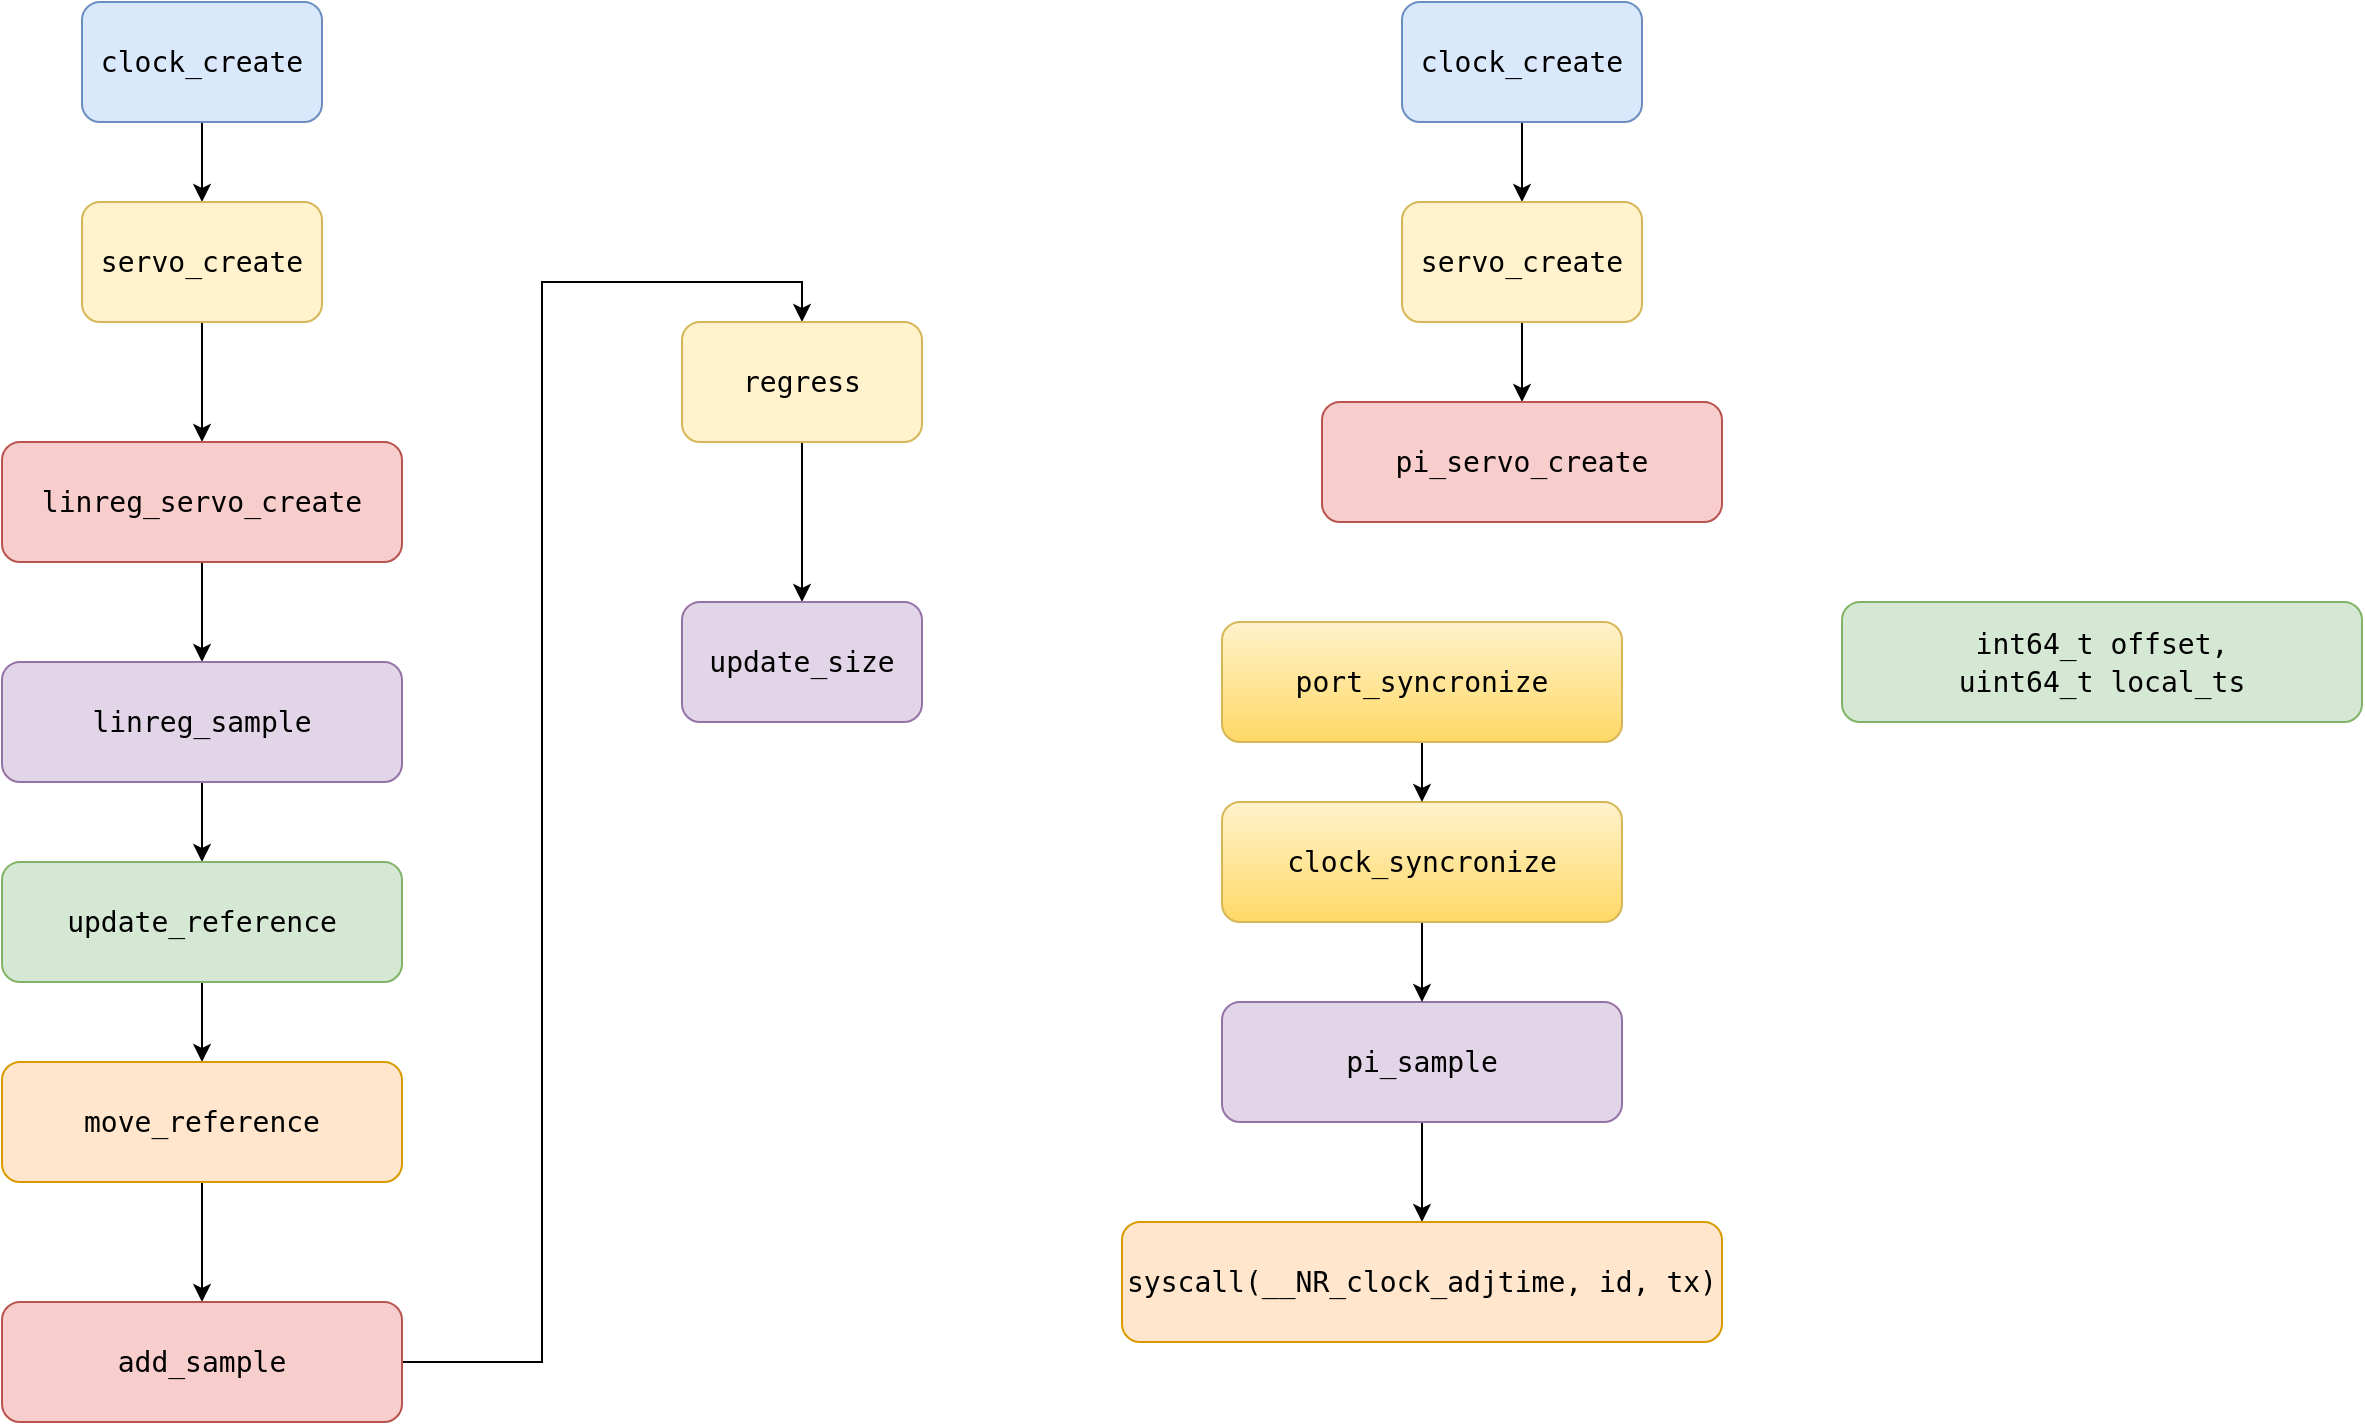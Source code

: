 <mxfile version="14.8.5" type="github">
  <diagram id="0e4Jp00zzM7mLS0odbhh" name="Page-1">
    <mxGraphModel dx="2272" dy="882" grid="1" gridSize="10" guides="1" tooltips="1" connect="1" arrows="1" fold="1" page="1" pageScale="1" pageWidth="850" pageHeight="1100" math="0" shadow="0">
      <root>
        <mxCell id="0" />
        <mxCell id="1" parent="0" />
        <mxCell id="90cAt32pgILxvTnnY0bB-4" style="edgeStyle=orthogonalEdgeStyle;rounded=0;orthogonalLoop=1;jettySize=auto;html=1;entryX=0.5;entryY=0;entryDx=0;entryDy=0;" parent="1" source="90cAt32pgILxvTnnY0bB-1" target="90cAt32pgILxvTnnY0bB-3" edge="1">
          <mxGeometry relative="1" as="geometry" />
        </mxCell>
        <mxCell id="90cAt32pgILxvTnnY0bB-1" value="&lt;div style=&quot;font-family: &amp;#34;droid sans mono&amp;#34; , &amp;#34;monospace&amp;#34; , monospace , &amp;#34;droid sans fallback&amp;#34; ; font-weight: normal ; font-size: 14px ; line-height: 19px&quot;&gt;&lt;div&gt;&lt;span style=&quot;background-color: transparent&quot;&gt;clock_create&lt;/span&gt;&lt;/div&gt;&lt;/div&gt;" style="rounded=1;whiteSpace=wrap;html=1;fillColor=#dae8fc;strokeColor=#6c8ebf;" parent="1" vertex="1">
          <mxGeometry x="-220" y="160" width="120" height="60" as="geometry" />
        </mxCell>
        <mxCell id="90cAt32pgILxvTnnY0bB-7" style="edgeStyle=orthogonalEdgeStyle;rounded=0;orthogonalLoop=1;jettySize=auto;html=1;" parent="1" source="90cAt32pgILxvTnnY0bB-3" target="90cAt32pgILxvTnnY0bB-6" edge="1">
          <mxGeometry relative="1" as="geometry" />
        </mxCell>
        <mxCell id="90cAt32pgILxvTnnY0bB-3" value="&lt;div style=&quot;font-family: &amp;#34;droid sans mono&amp;#34; , &amp;#34;monospace&amp;#34; , monospace , &amp;#34;droid sans fallback&amp;#34; ; font-weight: normal ; font-size: 14px ; line-height: 19px&quot;&gt;&lt;div&gt;&lt;span style=&quot;background-color: transparent&quot;&gt;servo_create&lt;/span&gt;&lt;/div&gt;&lt;/div&gt;" style="rounded=1;whiteSpace=wrap;html=1;fillColor=#fff2cc;strokeColor=#d6b656;" parent="1" vertex="1">
          <mxGeometry x="-220" y="260" width="120" height="60" as="geometry" />
        </mxCell>
        <mxCell id="90cAt32pgILxvTnnY0bB-10" style="edgeStyle=orthogonalEdgeStyle;rounded=0;orthogonalLoop=1;jettySize=auto;html=1;" parent="1" source="90cAt32pgILxvTnnY0bB-6" target="90cAt32pgILxvTnnY0bB-9" edge="1">
          <mxGeometry relative="1" as="geometry" />
        </mxCell>
        <mxCell id="90cAt32pgILxvTnnY0bB-6" value="&lt;div style=&quot;font-family: &amp;#34;droid sans mono&amp;#34; , &amp;#34;monospace&amp;#34; , monospace , &amp;#34;droid sans fallback&amp;#34; ; font-weight: normal ; font-size: 14px ; line-height: 19px&quot;&gt;&lt;div&gt;&lt;span style=&quot;background-color: transparent&quot;&gt;linreg_servo_create&lt;/span&gt;&lt;/div&gt;&lt;/div&gt;" style="rounded=1;whiteSpace=wrap;html=1;fillColor=#f8cecc;strokeColor=#b85450;" parent="1" vertex="1">
          <mxGeometry x="-260" y="380" width="200" height="60" as="geometry" />
        </mxCell>
        <mxCell id="90cAt32pgILxvTnnY0bB-16" style="edgeStyle=orthogonalEdgeStyle;rounded=0;orthogonalLoop=1;jettySize=auto;html=1;" parent="1" source="90cAt32pgILxvTnnY0bB-9" target="90cAt32pgILxvTnnY0bB-13" edge="1">
          <mxGeometry relative="1" as="geometry" />
        </mxCell>
        <mxCell id="90cAt32pgILxvTnnY0bB-9" value="&lt;div style=&quot;font-family: &amp;#34;droid sans mono&amp;#34; , &amp;#34;monospace&amp;#34; , monospace , &amp;#34;droid sans fallback&amp;#34; ; font-weight: normal ; font-size: 14px ; line-height: 19px&quot;&gt;&lt;div&gt;&lt;span style=&quot;background-color: transparent&quot;&gt;linreg_sample&lt;/span&gt;&lt;/div&gt;&lt;/div&gt;" style="rounded=1;whiteSpace=wrap;html=1;fillColor=#e1d5e7;strokeColor=#9673a6;" parent="1" vertex="1">
          <mxGeometry x="-260" y="490" width="200" height="60" as="geometry" />
        </mxCell>
        <mxCell id="90cAt32pgILxvTnnY0bB-17" style="edgeStyle=orthogonalEdgeStyle;rounded=0;orthogonalLoop=1;jettySize=auto;html=1;entryX=0.5;entryY=0;entryDx=0;entryDy=0;" parent="1" source="90cAt32pgILxvTnnY0bB-13" target="90cAt32pgILxvTnnY0bB-15" edge="1">
          <mxGeometry relative="1" as="geometry" />
        </mxCell>
        <mxCell id="90cAt32pgILxvTnnY0bB-13" value="&lt;div style=&quot;font-family: &amp;#34;droid sans mono&amp;#34; , &amp;#34;monospace&amp;#34; , monospace , &amp;#34;droid sans fallback&amp;#34; ; font-weight: normal ; font-size: 14px ; line-height: 19px&quot;&gt;&lt;div&gt;&lt;span style=&quot;background-color: transparent&quot;&gt;update_reference&lt;/span&gt;&lt;/div&gt;&lt;/div&gt;" style="rounded=1;whiteSpace=wrap;html=1;fillColor=#d5e8d4;strokeColor=#82b366;" parent="1" vertex="1">
          <mxGeometry x="-260" y="590" width="200" height="60" as="geometry" />
        </mxCell>
        <mxCell id="90cAt32pgILxvTnnY0bB-19" style="edgeStyle=orthogonalEdgeStyle;rounded=0;orthogonalLoop=1;jettySize=auto;html=1;entryX=0.5;entryY=0;entryDx=0;entryDy=0;" parent="1" source="90cAt32pgILxvTnnY0bB-15" target="90cAt32pgILxvTnnY0bB-18" edge="1">
          <mxGeometry relative="1" as="geometry" />
        </mxCell>
        <mxCell id="90cAt32pgILxvTnnY0bB-15" value="&lt;div&gt;&lt;div style=&quot;font-family: &amp;#34;droid sans mono&amp;#34; , &amp;#34;monospace&amp;#34; , monospace , &amp;#34;droid sans fallback&amp;#34; ; font-weight: normal ; font-size: 14px ; line-height: 19px&quot;&gt;&lt;div&gt;&lt;span style=&quot;background-color: transparent&quot;&gt;move_reference&lt;/span&gt;&lt;/div&gt;&lt;/div&gt;&lt;/div&gt;" style="rounded=1;whiteSpace=wrap;html=1;fillColor=#ffe6cc;strokeColor=#d79b00;" parent="1" vertex="1">
          <mxGeometry x="-260" y="690" width="200" height="60" as="geometry" />
        </mxCell>
        <mxCell id="90cAt32pgILxvTnnY0bB-21" style="edgeStyle=orthogonalEdgeStyle;rounded=0;orthogonalLoop=1;jettySize=auto;html=1;entryX=0.5;entryY=0;entryDx=0;entryDy=0;" parent="1" source="90cAt32pgILxvTnnY0bB-18" target="90cAt32pgILxvTnnY0bB-20" edge="1">
          <mxGeometry relative="1" as="geometry" />
        </mxCell>
        <mxCell id="90cAt32pgILxvTnnY0bB-18" value="&lt;div style=&quot;font-family: &amp;#34;droid sans mono&amp;#34; , &amp;#34;monospace&amp;#34; , monospace , &amp;#34;droid sans fallback&amp;#34; ; font-weight: normal ; font-size: 14px ; line-height: 19px&quot;&gt;&lt;div&gt;&lt;span style=&quot;background-color: transparent&quot;&gt;add_sample&lt;/span&gt;&lt;/div&gt;&lt;/div&gt;" style="rounded=1;whiteSpace=wrap;html=1;fillColor=#f8cecc;strokeColor=#b85450;" parent="1" vertex="1">
          <mxGeometry x="-260" y="810" width="200" height="60" as="geometry" />
        </mxCell>
        <mxCell id="90cAt32pgILxvTnnY0bB-24" style="edgeStyle=orthogonalEdgeStyle;rounded=0;orthogonalLoop=1;jettySize=auto;html=1;exitX=0.5;exitY=1;exitDx=0;exitDy=0;" parent="1" source="90cAt32pgILxvTnnY0bB-20" target="90cAt32pgILxvTnnY0bB-22" edge="1">
          <mxGeometry relative="1" as="geometry" />
        </mxCell>
        <mxCell id="90cAt32pgILxvTnnY0bB-20" value="&lt;div style=&quot;font-family: &amp;#34;droid sans mono&amp;#34; , &amp;#34;monospace&amp;#34; , monospace , &amp;#34;droid sans fallback&amp;#34; ; font-weight: normal ; font-size: 14px ; line-height: 19px&quot;&gt;&lt;div&gt;&lt;span style=&quot;background-color: transparent&quot;&gt;regress&lt;/span&gt;&lt;/div&gt;&lt;/div&gt;" style="rounded=1;whiteSpace=wrap;html=1;fillColor=#fff2cc;strokeColor=#d6b656;" parent="1" vertex="1">
          <mxGeometry x="80" y="320" width="120" height="60" as="geometry" />
        </mxCell>
        <mxCell id="90cAt32pgILxvTnnY0bB-22" value="&lt;div style=&quot;font-family: &amp;#34;droid sans mono&amp;#34; , &amp;#34;monospace&amp;#34; , monospace , &amp;#34;droid sans fallback&amp;#34; ; font-weight: normal ; font-size: 14px ; line-height: 19px&quot;&gt;&lt;div&gt;&lt;span style=&quot;background-color: transparent&quot;&gt;update_size&lt;/span&gt;&lt;/div&gt;&lt;/div&gt;" style="rounded=1;whiteSpace=wrap;html=1;fillColor=#e1d5e7;strokeColor=#9673a6;" parent="1" vertex="1">
          <mxGeometry x="80" y="460" width="120" height="60" as="geometry" />
        </mxCell>
        <mxCell id="u-79RGYAwQbiwbOdx9o6-1" style="edgeStyle=orthogonalEdgeStyle;rounded=0;orthogonalLoop=1;jettySize=auto;html=1;entryX=0.5;entryY=0;entryDx=0;entryDy=0;" parent="1" source="u-79RGYAwQbiwbOdx9o6-2" target="u-79RGYAwQbiwbOdx9o6-3" edge="1">
          <mxGeometry relative="1" as="geometry" />
        </mxCell>
        <mxCell id="u-79RGYAwQbiwbOdx9o6-2" value="&lt;div style=&quot;font-family: &amp;#34;droid sans mono&amp;#34; , &amp;#34;monospace&amp;#34; , monospace , &amp;#34;droid sans fallback&amp;#34; ; font-weight: normal ; font-size: 14px ; line-height: 19px&quot;&gt;&lt;div&gt;&lt;span style=&quot;background-color: transparent&quot;&gt;clock_create&lt;/span&gt;&lt;/div&gt;&lt;/div&gt;" style="rounded=1;whiteSpace=wrap;html=1;fillColor=#dae8fc;strokeColor=#6c8ebf;" parent="1" vertex="1">
          <mxGeometry x="440" y="160" width="120" height="60" as="geometry" />
        </mxCell>
        <mxCell id="6pTxzxF0QzeRCm71XM6k-5" style="edgeStyle=orthogonalEdgeStyle;rounded=0;orthogonalLoop=1;jettySize=auto;html=1;" parent="1" source="u-79RGYAwQbiwbOdx9o6-3" target="6pTxzxF0QzeRCm71XM6k-2" edge="1">
          <mxGeometry relative="1" as="geometry" />
        </mxCell>
        <mxCell id="u-79RGYAwQbiwbOdx9o6-3" value="&lt;div style=&quot;font-family: &amp;#34;droid sans mono&amp;#34; , &amp;#34;monospace&amp;#34; , monospace , &amp;#34;droid sans fallback&amp;#34; ; font-weight: normal ; font-size: 14px ; line-height: 19px&quot;&gt;&lt;div&gt;&lt;span style=&quot;background-color: transparent&quot;&gt;servo_create&lt;/span&gt;&lt;/div&gt;&lt;/div&gt;" style="rounded=1;whiteSpace=wrap;html=1;fillColor=#fff2cc;strokeColor=#d6b656;" parent="1" vertex="1">
          <mxGeometry x="440" y="260" width="120" height="60" as="geometry" />
        </mxCell>
        <mxCell id="6pTxzxF0QzeRCm71XM6k-2" value="&lt;div style=&quot;font-family: &amp;#34;droid sans mono&amp;#34; , &amp;#34;monospace&amp;#34; , monospace , &amp;#34;droid sans fallback&amp;#34; ; font-weight: normal ; font-size: 14px ; line-height: 19px&quot;&gt;&lt;div&gt;&lt;div style=&quot;font-family: &amp;#34;droid sans mono&amp;#34; , &amp;#34;monospace&amp;#34; , monospace , &amp;#34;droid sans fallback&amp;#34; ; font-weight: normal ; font-size: 14px ; line-height: 19px&quot;&gt;&lt;div&gt;&lt;span style=&quot;background-color: transparent&quot;&gt;pi_servo_create&lt;/span&gt;&lt;/div&gt;&lt;/div&gt;&lt;/div&gt;&lt;/div&gt;" style="rounded=1;whiteSpace=wrap;html=1;fillColor=#f8cecc;strokeColor=#b85450;" parent="1" vertex="1">
          <mxGeometry x="400" y="360" width="200" height="60" as="geometry" />
        </mxCell>
        <mxCell id="3eLvgb---EcRPswJB3mn-3" style="edgeStyle=orthogonalEdgeStyle;rounded=0;orthogonalLoop=1;jettySize=auto;html=1;entryX=0.5;entryY=0;entryDx=0;entryDy=0;" edge="1" parent="1" source="6pTxzxF0QzeRCm71XM6k-6" target="3eLvgb---EcRPswJB3mn-2">
          <mxGeometry relative="1" as="geometry" />
        </mxCell>
        <mxCell id="6pTxzxF0QzeRCm71XM6k-6" value="&lt;div style=&quot;font-family: &amp;#34;droid sans mono&amp;#34; , &amp;#34;monospace&amp;#34; , monospace , &amp;#34;droid sans fallback&amp;#34; ; font-weight: normal ; font-size: 14px ; line-height: 19px&quot;&gt;&lt;div&gt;&lt;span style=&quot;background-color: transparent&quot;&gt;pi_sample&lt;/span&gt;&lt;/div&gt;&lt;/div&gt;" style="rounded=1;whiteSpace=wrap;html=1;fillColor=#e1d5e7;strokeColor=#9673a6;" parent="1" vertex="1">
          <mxGeometry x="350" y="660" width="200" height="60" as="geometry" />
        </mxCell>
        <mxCell id="6pTxzxF0QzeRCm71XM6k-8" value="&lt;div style=&quot;font-family: &amp;#34;droid sans mono&amp;#34; , &amp;#34;monospace&amp;#34; , monospace , &amp;#34;droid sans fallback&amp;#34; ; font-weight: normal ; font-size: 14px ; line-height: 19px&quot;&gt;&lt;div&gt;&lt;span style=&quot;background-color: transparent&quot;&gt;int64_t offset,&lt;/span&gt;&lt;/div&gt;&lt;div&gt;&lt;span style=&quot;background-color: transparent&quot;&gt;            uint64_t local_ts&lt;/span&gt;&lt;/div&gt;&lt;/div&gt;" style="rounded=1;whiteSpace=wrap;html=1;fillColor=#d5e8d4;strokeColor=#82b366;" parent="1" vertex="1">
          <mxGeometry x="660" y="460" width="260" height="60" as="geometry" />
        </mxCell>
        <mxCell id="3eLvgb---EcRPswJB3mn-2" value="&lt;div style=&quot;font-family: &amp;#34;droid sans mono&amp;#34; , &amp;#34;monospace&amp;#34; , monospace , &amp;#34;droid sans fallback&amp;#34; ; font-weight: normal ; font-size: 14px ; line-height: 19px&quot;&gt;&lt;div&gt;&lt;span style=&quot;background-color: transparent&quot;&gt;syscall(__NR_clock_adjtime, id, tx)&lt;/span&gt;&lt;/div&gt;&lt;/div&gt;" style="rounded=1;whiteSpace=wrap;html=1;fillColor=#ffe6cc;strokeColor=#d79b00;" vertex="1" parent="1">
          <mxGeometry x="300" y="770" width="300" height="60" as="geometry" />
        </mxCell>
        <mxCell id="3eLvgb---EcRPswJB3mn-5" style="edgeStyle=orthogonalEdgeStyle;rounded=0;orthogonalLoop=1;jettySize=auto;html=1;exitX=0.5;exitY=1;exitDx=0;exitDy=0;entryX=0.5;entryY=0;entryDx=0;entryDy=0;" edge="1" parent="1" source="3eLvgb---EcRPswJB3mn-4" target="6pTxzxF0QzeRCm71XM6k-6">
          <mxGeometry relative="1" as="geometry" />
        </mxCell>
        <mxCell id="3eLvgb---EcRPswJB3mn-4" value="&lt;div style=&quot;font-family: &amp;#34;droid sans mono&amp;#34; , &amp;#34;monospace&amp;#34; , monospace , &amp;#34;droid sans fallback&amp;#34; ; font-weight: normal ; font-size: 14px ; line-height: 19px&quot;&gt;&lt;div&gt;&lt;span style=&quot;background-color: transparent&quot;&gt;clock_syncronize&lt;/span&gt;&lt;/div&gt;&lt;/div&gt;" style="rounded=1;whiteSpace=wrap;html=1;fillColor=#fff2cc;strokeColor=#d6b656;gradientColor=#ffd966;" vertex="1" parent="1">
          <mxGeometry x="350" y="560" width="200" height="60" as="geometry" />
        </mxCell>
        <mxCell id="3eLvgb---EcRPswJB3mn-7" style="edgeStyle=orthogonalEdgeStyle;rounded=0;orthogonalLoop=1;jettySize=auto;html=1;exitX=0.5;exitY=1;exitDx=0;exitDy=0;entryX=0.5;entryY=0;entryDx=0;entryDy=0;" edge="1" parent="1" source="3eLvgb---EcRPswJB3mn-6" target="3eLvgb---EcRPswJB3mn-4">
          <mxGeometry relative="1" as="geometry" />
        </mxCell>
        <mxCell id="3eLvgb---EcRPswJB3mn-6" value="&lt;div style=&quot;font-family: &amp;#34;droid sans mono&amp;#34; , &amp;#34;monospace&amp;#34; , monospace , &amp;#34;droid sans fallback&amp;#34; ; font-weight: normal ; font-size: 14px ; line-height: 19px&quot;&gt;&lt;div&gt;&lt;span style=&quot;background-color: transparent&quot;&gt;port_syncronize&lt;/span&gt;&lt;/div&gt;&lt;/div&gt;" style="rounded=1;whiteSpace=wrap;html=1;fillColor=#fff2cc;strokeColor=#d6b656;gradientColor=#ffd966;" vertex="1" parent="1">
          <mxGeometry x="350" y="470" width="200" height="60" as="geometry" />
        </mxCell>
      </root>
    </mxGraphModel>
  </diagram>
</mxfile>
